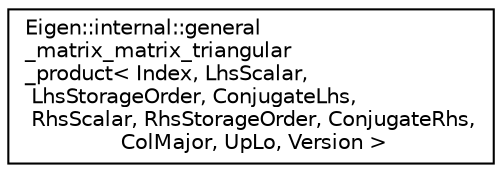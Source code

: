 digraph "Graphical Class Hierarchy"
{
  edge [fontname="Helvetica",fontsize="10",labelfontname="Helvetica",labelfontsize="10"];
  node [fontname="Helvetica",fontsize="10",shape=record];
  rankdir="LR";
  Node1 [label="Eigen::internal::general\l_matrix_matrix_triangular\l_product\< Index, LhsScalar,\l LhsStorageOrder, ConjugateLhs,\l RhsScalar, RhsStorageOrder, ConjugateRhs,\l ColMajor, UpLo, Version \>",height=0.2,width=0.4,color="black", fillcolor="white", style="filled",URL="$struct_eigen_1_1internal_1_1general__matrix__matrix__triangular__product_3_01_index_00_01_lhs_sc850fa7ad178159e52280c5aa1e0ab36e.html"];
}
